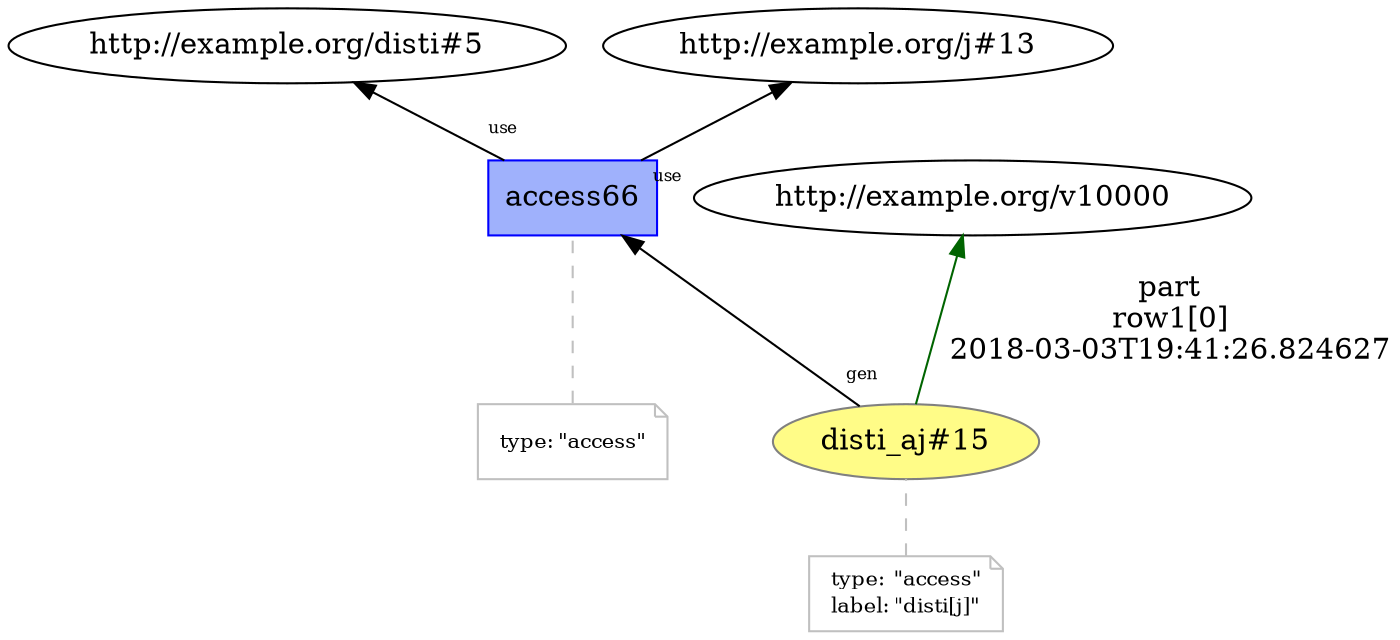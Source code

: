 digraph "PROV" { size="16,12"; rankdir="BT";
"http://example.org/disti_aj#15" [fillcolor="#FFFC87",color="#808080",style="filled",label="disti_aj#15",URL="http://example.org/disti_aj#15"]
"-attrs0" [color="gray",shape="note",fontsize="10",fontcolor="black",label=<<TABLE cellpadding="0" border="0">
	<TR>
	    <TD align="left">type:</TD>
	    <TD align="left">&quot;access&quot;</TD>
	</TR>
	<TR>
	    <TD align="left">label:</TD>
	    <TD align="left">&quot;disti[j]&quot;</TD>
	</TR>
</TABLE>>]
"-attrs0" -> "http://example.org/disti_aj#15" [color="gray",style="dashed",arrowhead="none"]
"http://example.org/disti_aj#15" -> "http://example.org/v10000" [labelfontsize="8",labeldistance="1.5",color="darkgreen",labelangle="60.0",rotation="20",label="part
row1[0]
2018-03-03T19:41:26.824627"]
"http://example.org/access66" [fillcolor="#9FB1FC",color="#0000FF",shape="polygon",sides="4",style="filled",label="access66",URL="http://example.org/access66"]
"-attrs1" [color="gray",shape="note",fontsize="10",fontcolor="black",label=<<TABLE cellpadding="0" border="0">
	<TR>
	    <TD align="left">type:</TD>
	    <TD align="left">&quot;access&quot;</TD>
	</TR>
</TABLE>>]
"-attrs1" -> "http://example.org/access66" [color="gray",style="dashed",arrowhead="none"]
"http://example.org/access66" -> "http://example.org/disti#5" [labelfontsize="8",labeldistance="1.5",labelangle="60.0",rotation="20",taillabel="use"]
"http://example.org/access66" -> "http://example.org/j#13" [labelfontsize="8",labeldistance="1.5",labelangle="60.0",rotation="20",taillabel="use"]
"http://example.org/disti_aj#15" -> "http://example.org/access66" [labelfontsize="8",labeldistance="1.5",labelangle="60.0",rotation="20",taillabel="gen"]
}